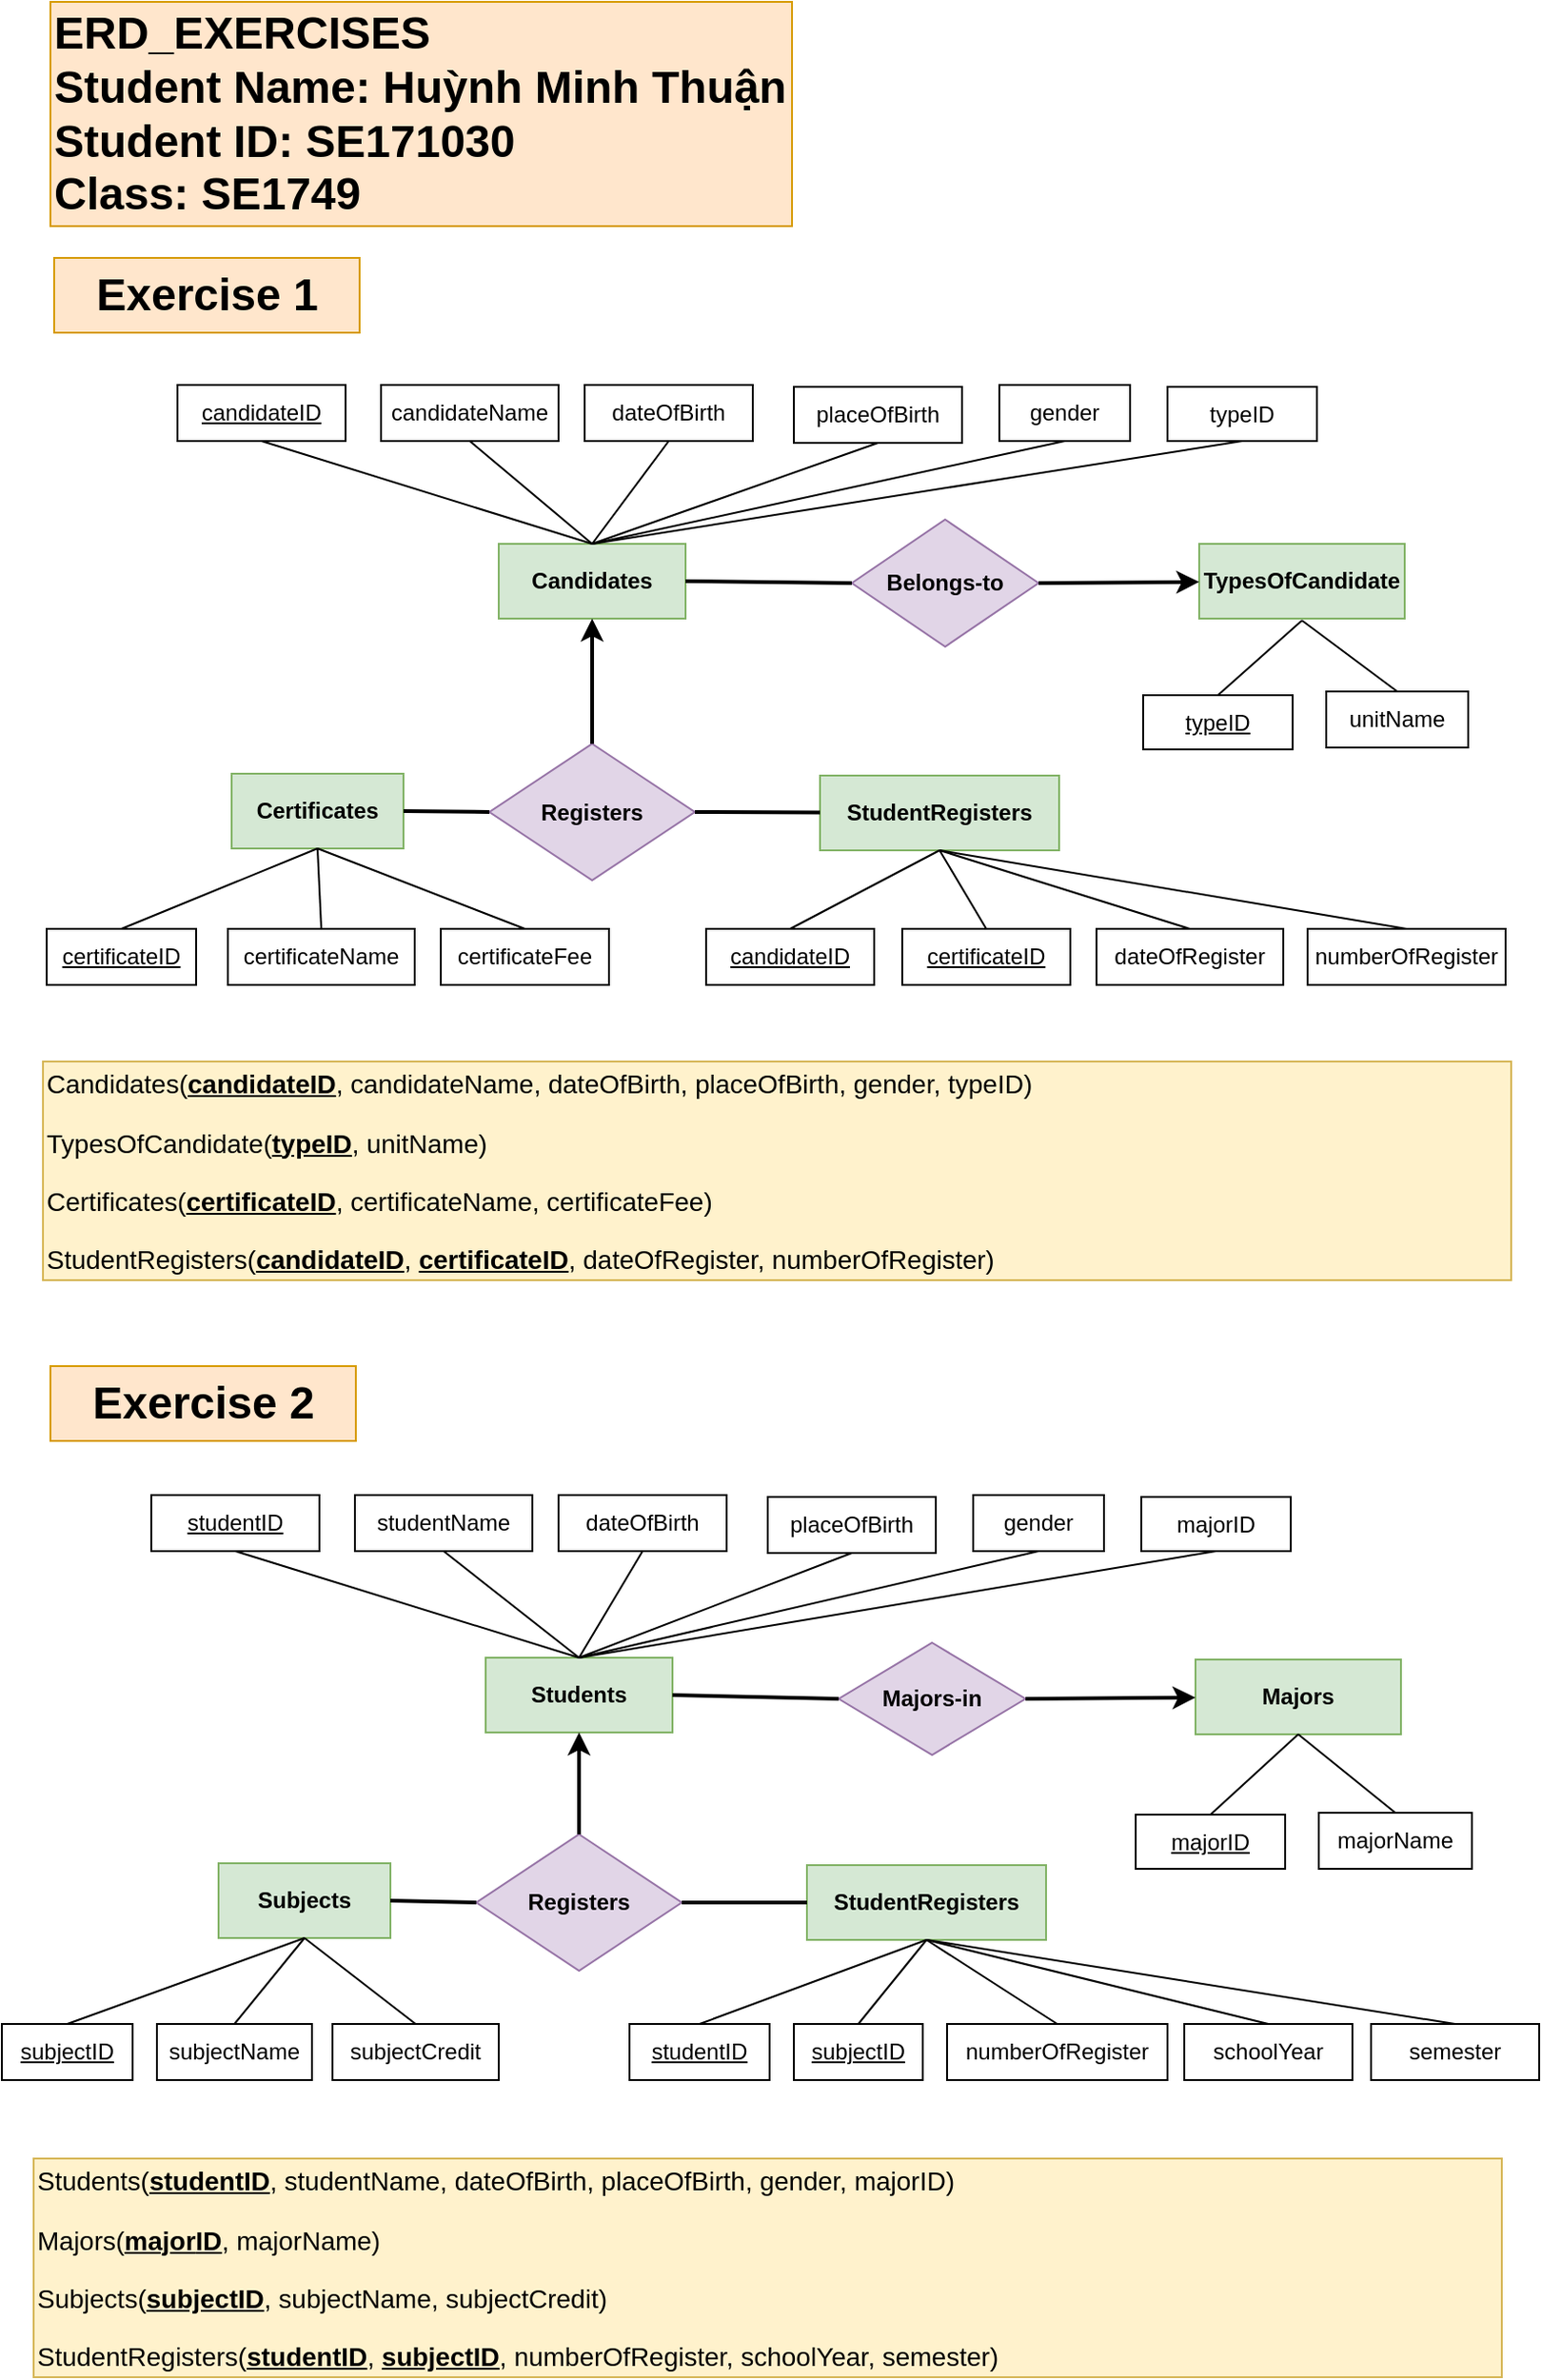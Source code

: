 <mxfile version="20.2.3" type="device"><diagram id="R2lEEEUBdFMjLlhIrx00" name="Page-1"><mxGraphModel dx="1038" dy="1749" grid="1" gridSize="10" guides="1" tooltips="1" connect="1" arrows="1" fold="1" page="1" pageScale="1" pageWidth="850" pageHeight="1100" math="0" shadow="0" extFonts="Permanent Marker^https://fonts.googleapis.com/css?family=Permanent+Marker"><root><mxCell id="0"/><mxCell id="1" parent="0"/><mxCell id="wGPJYtgpIgMtktJMwynE-1" value="&lt;b&gt;Candidates&lt;/b&gt;" style="rounded=0;whiteSpace=wrap;html=1;fillColor=#d5e8d4;strokeColor=#82b366;" parent="1" vertex="1"><mxGeometry x="281" y="-799" width="100" height="40" as="geometry"/></mxCell><mxCell id="wGPJYtgpIgMtktJMwynE-2" value="&lt;u&gt;candidateID&lt;/u&gt;" style="rounded=0;whiteSpace=wrap;html=1;" parent="1" vertex="1"><mxGeometry x="109" y="-884" width="90" height="30" as="geometry"/></mxCell><mxCell id="wGPJYtgpIgMtktJMwynE-3" value="candidateName" style="rounded=0;whiteSpace=wrap;html=1;" parent="1" vertex="1"><mxGeometry x="218" y="-884" width="95" height="30" as="geometry"/></mxCell><mxCell id="wGPJYtgpIgMtktJMwynE-4" value="dateOfBirth" style="rounded=0;whiteSpace=wrap;html=1;" parent="1" vertex="1"><mxGeometry x="327" y="-884" width="90" height="30" as="geometry"/></mxCell><mxCell id="wGPJYtgpIgMtktJMwynE-5" value="placeOfBirth" style="rounded=0;whiteSpace=wrap;html=1;" parent="1" vertex="1"><mxGeometry x="439" y="-883" width="90" height="30" as="geometry"/></mxCell><mxCell id="wGPJYtgpIgMtktJMwynE-6" value="gender" style="rounded=0;whiteSpace=wrap;html=1;" parent="1" vertex="1"><mxGeometry x="549" y="-884" width="70" height="30" as="geometry"/></mxCell><mxCell id="wGPJYtgpIgMtktJMwynE-7" value="typeID" style="rounded=0;whiteSpace=wrap;html=1;" parent="1" vertex="1"><mxGeometry x="639" y="-883" width="80" height="29" as="geometry"/></mxCell><mxCell id="wGPJYtgpIgMtktJMwynE-8" value="&lt;b&gt;TypesOfCandidate&lt;/b&gt;" style="rounded=0;whiteSpace=wrap;html=1;fillColor=#d5e8d4;strokeColor=#82b366;" parent="1" vertex="1"><mxGeometry x="656" y="-799" width="110" height="40" as="geometry"/></mxCell><mxCell id="wGPJYtgpIgMtktJMwynE-10" value="unitName" style="rounded=0;whiteSpace=wrap;html=1;" parent="1" vertex="1"><mxGeometry x="724" y="-720" width="76" height="30" as="geometry"/></mxCell><mxCell id="wGPJYtgpIgMtktJMwynE-11" value="&lt;b&gt;Certificates&lt;/b&gt;" style="rounded=0;whiteSpace=wrap;html=1;fillColor=#d5e8d4;strokeColor=#82b366;" parent="1" vertex="1"><mxGeometry x="138" y="-676" width="92" height="40" as="geometry"/></mxCell><mxCell id="wGPJYtgpIgMtktJMwynE-12" value="&lt;u&gt;certificateID&lt;/u&gt;" style="rounded=0;whiteSpace=wrap;html=1;" parent="1" vertex="1"><mxGeometry x="39" y="-593" width="80" height="30" as="geometry"/></mxCell><mxCell id="wGPJYtgpIgMtktJMwynE-13" value="certificateName" style="rounded=0;whiteSpace=wrap;html=1;" parent="1" vertex="1"><mxGeometry x="136" y="-593" width="100" height="30" as="geometry"/></mxCell><mxCell id="wGPJYtgpIgMtktJMwynE-14" value="certificateFee" style="rounded=0;whiteSpace=wrap;html=1;" parent="1" vertex="1"><mxGeometry x="250" y="-593" width="90" height="30" as="geometry"/></mxCell><mxCell id="wGPJYtgpIgMtktJMwynE-15" value="&lt;b&gt;StudentRegisters&lt;/b&gt;" style="rounded=0;whiteSpace=wrap;html=1;fillColor=#d5e8d4;strokeColor=#82b366;" parent="1" vertex="1"><mxGeometry x="453" y="-675" width="128" height="40" as="geometry"/></mxCell><mxCell id="wGPJYtgpIgMtktJMwynE-16" value="&lt;u&gt;candidateID&lt;/u&gt;" style="rounded=0;whiteSpace=wrap;html=1;" parent="1" vertex="1"><mxGeometry x="392" y="-593" width="90" height="30" as="geometry"/></mxCell><mxCell id="wGPJYtgpIgMtktJMwynE-17" value="&lt;u&gt;certificateID&lt;/u&gt;" style="rounded=0;whiteSpace=wrap;html=1;" parent="1" vertex="1"><mxGeometry x="497" y="-593" width="90" height="30" as="geometry"/></mxCell><mxCell id="wGPJYtgpIgMtktJMwynE-18" value="dateOfRegister" style="rounded=0;whiteSpace=wrap;html=1;" parent="1" vertex="1"><mxGeometry x="601" y="-593" width="100" height="30" as="geometry"/></mxCell><mxCell id="wGPJYtgpIgMtktJMwynE-19" value="numberOfRegister" style="rounded=0;whiteSpace=wrap;html=1;" parent="1" vertex="1"><mxGeometry x="714" y="-593" width="106" height="30" as="geometry"/></mxCell><mxCell id="wGPJYtgpIgMtktJMwynE-20" value="&lt;b&gt;Registers&lt;/b&gt;" style="rhombus;whiteSpace=wrap;html=1;fillColor=#e1d5e7;strokeColor=#9673a6;" parent="1" vertex="1"><mxGeometry x="276" y="-692" width="110" height="73" as="geometry"/></mxCell><mxCell id="wGPJYtgpIgMtktJMwynE-21" value="&lt;b&gt;Belongs-to&lt;/b&gt;" style="rhombus;whiteSpace=wrap;html=1;fillColor=#e1d5e7;strokeColor=#9673a6;" parent="1" vertex="1"><mxGeometry x="470" y="-812" width="100" height="68" as="geometry"/></mxCell><mxCell id="wGPJYtgpIgMtktJMwynE-22" value="" style="endArrow=classic;html=1;rounded=0;exitX=0.5;exitY=0;exitDx=0;exitDy=0;entryX=0.5;entryY=1;entryDx=0;entryDy=0;strokeWidth=2;" parent="1" source="wGPJYtgpIgMtktJMwynE-20" target="wGPJYtgpIgMtktJMwynE-1" edge="1"><mxGeometry width="50" height="50" relative="1" as="geometry"><mxPoint x="451" y="-539" as="sourcePoint"/><mxPoint x="501" y="-589" as="targetPoint"/></mxGeometry></mxCell><mxCell id="wGPJYtgpIgMtktJMwynE-23" value="" style="endArrow=none;html=1;rounded=0;exitX=0;exitY=0.5;exitDx=0;exitDy=0;entryX=1;entryY=0.5;entryDx=0;entryDy=0;strokeWidth=2;" parent="1" source="wGPJYtgpIgMtktJMwynE-20" target="wGPJYtgpIgMtktJMwynE-11" edge="1"><mxGeometry width="50" height="50" relative="1" as="geometry"><mxPoint x="276" y="-656.5" as="sourcePoint"/><mxPoint x="496" y="-602" as="targetPoint"/></mxGeometry></mxCell><mxCell id="wGPJYtgpIgMtktJMwynE-24" value="" style="endArrow=none;html=1;rounded=0;exitX=1;exitY=0.5;exitDx=0;exitDy=0;strokeWidth=2;" parent="1" source="wGPJYtgpIgMtktJMwynE-20" target="wGPJYtgpIgMtktJMwynE-15" edge="1"><mxGeometry width="50" height="50" relative="1" as="geometry"><mxPoint x="386" y="-656.5" as="sourcePoint"/><mxPoint x="161" y="-592" as="targetPoint"/></mxGeometry></mxCell><mxCell id="wGPJYtgpIgMtktJMwynE-25" value="" style="endArrow=classic;html=1;rounded=0;exitX=1;exitY=0.5;exitDx=0;exitDy=0;strokeWidth=2;" parent="1" source="wGPJYtgpIgMtktJMwynE-21" target="wGPJYtgpIgMtktJMwynE-8" edge="1"><mxGeometry width="50" height="50" relative="1" as="geometry"><mxPoint x="601" y="-769" as="sourcePoint"/><mxPoint x="501" y="-589" as="targetPoint"/></mxGeometry></mxCell><mxCell id="wGPJYtgpIgMtktJMwynE-26" value="" style="endArrow=none;html=1;rounded=0;exitX=1;exitY=0.5;exitDx=0;exitDy=0;entryX=0;entryY=0.5;entryDx=0;entryDy=0;strokeWidth=2;" parent="1" source="wGPJYtgpIgMtktJMwynE-1" target="wGPJYtgpIgMtktJMwynE-21" edge="1"><mxGeometry width="50" height="50" relative="1" as="geometry"><mxPoint x="451" y="-539" as="sourcePoint"/><mxPoint x="501" y="-589" as="targetPoint"/></mxGeometry></mxCell><mxCell id="wGPJYtgpIgMtktJMwynE-27" value="" style="endArrow=none;html=1;rounded=0;entryX=0.5;entryY=1;entryDx=0;entryDy=0;exitX=0.5;exitY=0;exitDx=0;exitDy=0;" parent="1" source="wGPJYtgpIgMtktJMwynE-1" target="wGPJYtgpIgMtktJMwynE-2" edge="1"><mxGeometry width="50" height="50" relative="1" as="geometry"><mxPoint x="451" y="-589" as="sourcePoint"/><mxPoint x="501" y="-639" as="targetPoint"/></mxGeometry></mxCell><mxCell id="wGPJYtgpIgMtktJMwynE-28" value="" style="endArrow=none;html=1;rounded=0;entryX=0.5;entryY=1;entryDx=0;entryDy=0;exitX=0.5;exitY=0;exitDx=0;exitDy=0;" parent="1" source="wGPJYtgpIgMtktJMwynE-1" target="wGPJYtgpIgMtktJMwynE-3" edge="1"><mxGeometry width="50" height="50" relative="1" as="geometry"><mxPoint x="451" y="-589" as="sourcePoint"/><mxPoint x="501" y="-639" as="targetPoint"/></mxGeometry></mxCell><mxCell id="wGPJYtgpIgMtktJMwynE-29" value="" style="endArrow=none;html=1;rounded=0;entryX=0.5;entryY=1;entryDx=0;entryDy=0;exitX=0.5;exitY=0;exitDx=0;exitDy=0;" parent="1" source="wGPJYtgpIgMtktJMwynE-1" target="wGPJYtgpIgMtktJMwynE-4" edge="1"><mxGeometry width="50" height="50" relative="1" as="geometry"><mxPoint x="451" y="-589" as="sourcePoint"/><mxPoint x="501" y="-639" as="targetPoint"/></mxGeometry></mxCell><mxCell id="wGPJYtgpIgMtktJMwynE-30" value="" style="endArrow=none;html=1;rounded=0;entryX=0.5;entryY=1;entryDx=0;entryDy=0;exitX=0.5;exitY=0;exitDx=0;exitDy=0;" parent="1" source="wGPJYtgpIgMtktJMwynE-1" target="wGPJYtgpIgMtktJMwynE-5" edge="1"><mxGeometry width="50" height="50" relative="1" as="geometry"><mxPoint x="451" y="-589" as="sourcePoint"/><mxPoint x="501" y="-639" as="targetPoint"/></mxGeometry></mxCell><mxCell id="wGPJYtgpIgMtktJMwynE-31" value="" style="endArrow=none;html=1;rounded=0;entryX=0.5;entryY=1;entryDx=0;entryDy=0;exitX=0.5;exitY=0;exitDx=0;exitDy=0;" parent="1" source="wGPJYtgpIgMtktJMwynE-1" target="wGPJYtgpIgMtktJMwynE-6" edge="1"><mxGeometry width="50" height="50" relative="1" as="geometry"><mxPoint x="451" y="-589" as="sourcePoint"/><mxPoint x="501" y="-639" as="targetPoint"/></mxGeometry></mxCell><mxCell id="wGPJYtgpIgMtktJMwynE-32" value="" style="endArrow=none;html=1;rounded=0;entryX=0.5;entryY=1;entryDx=0;entryDy=0;exitX=0.5;exitY=0;exitDx=0;exitDy=0;" parent="1" source="wGPJYtgpIgMtktJMwynE-1" target="wGPJYtgpIgMtktJMwynE-7" edge="1"><mxGeometry width="50" height="50" relative="1" as="geometry"><mxPoint x="451" y="-589" as="sourcePoint"/><mxPoint x="501" y="-639" as="targetPoint"/></mxGeometry></mxCell><mxCell id="wGPJYtgpIgMtktJMwynE-33" value="&lt;u&gt;typeID&lt;/u&gt;" style="rounded=0;whiteSpace=wrap;html=1;" parent="1" vertex="1"><mxGeometry x="626" y="-718" width="80" height="29" as="geometry"/></mxCell><mxCell id="wGPJYtgpIgMtktJMwynE-35" value="" style="endArrow=none;html=1;rounded=0;entryX=0.5;entryY=1;entryDx=0;entryDy=0;exitX=0.5;exitY=0;exitDx=0;exitDy=0;" parent="1" source="wGPJYtgpIgMtktJMwynE-33" edge="1"><mxGeometry width="50" height="50" relative="1" as="geometry"><mxPoint x="386" y="-638" as="sourcePoint"/><mxPoint x="711" y="-758" as="targetPoint"/></mxGeometry></mxCell><mxCell id="wGPJYtgpIgMtktJMwynE-36" value="" style="endArrow=none;html=1;rounded=0;exitX=0.5;exitY=0;exitDx=0;exitDy=0;entryX=0.5;entryY=1;entryDx=0;entryDy=0;" parent="1" source="wGPJYtgpIgMtktJMwynE-10" edge="1"><mxGeometry width="50" height="50" relative="1" as="geometry"><mxPoint x="386" y="-638" as="sourcePoint"/><mxPoint x="711" y="-758" as="targetPoint"/></mxGeometry></mxCell><mxCell id="wGPJYtgpIgMtktJMwynE-37" value="" style="endArrow=none;html=1;rounded=0;exitX=0.5;exitY=1;exitDx=0;exitDy=0;entryX=0.5;entryY=0;entryDx=0;entryDy=0;" parent="1" source="wGPJYtgpIgMtktJMwynE-11" target="wGPJYtgpIgMtktJMwynE-12" edge="1"><mxGeometry width="50" height="50" relative="1" as="geometry"><mxPoint x="331" y="-546" as="sourcePoint"/><mxPoint x="381" y="-596" as="targetPoint"/></mxGeometry></mxCell><mxCell id="wGPJYtgpIgMtktJMwynE-38" value="" style="endArrow=none;html=1;rounded=0;exitX=0.5;exitY=0;exitDx=0;exitDy=0;entryX=0.5;entryY=1;entryDx=0;entryDy=0;" parent="1" source="wGPJYtgpIgMtktJMwynE-13" target="wGPJYtgpIgMtktJMwynE-11" edge="1"><mxGeometry width="50" height="50" relative="1" as="geometry"><mxPoint x="331" y="-546" as="sourcePoint"/><mxPoint x="381" y="-596" as="targetPoint"/></mxGeometry></mxCell><mxCell id="wGPJYtgpIgMtktJMwynE-39" value="" style="endArrow=none;html=1;rounded=0;exitX=0.5;exitY=1;exitDx=0;exitDy=0;entryX=0.5;entryY=0;entryDx=0;entryDy=0;" parent="1" source="wGPJYtgpIgMtktJMwynE-11" target="wGPJYtgpIgMtktJMwynE-14" edge="1"><mxGeometry width="50" height="50" relative="1" as="geometry"><mxPoint x="331" y="-546" as="sourcePoint"/><mxPoint x="381" y="-596" as="targetPoint"/></mxGeometry></mxCell><mxCell id="wGPJYtgpIgMtktJMwynE-44" value="" style="endArrow=none;html=1;rounded=0;entryX=0.5;entryY=1;entryDx=0;entryDy=0;exitX=0.5;exitY=0;exitDx=0;exitDy=0;" parent="1" source="wGPJYtgpIgMtktJMwynE-16" target="wGPJYtgpIgMtktJMwynE-15" edge="1"><mxGeometry width="50" height="50" relative="1" as="geometry"><mxPoint x="421" y="-450" as="sourcePoint"/><mxPoint x="471" y="-500" as="targetPoint"/></mxGeometry></mxCell><mxCell id="wGPJYtgpIgMtktJMwynE-45" value="" style="endArrow=none;html=1;rounded=0;entryX=0.5;entryY=1;entryDx=0;entryDy=0;exitX=0.5;exitY=0;exitDx=0;exitDy=0;" parent="1" source="wGPJYtgpIgMtktJMwynE-17" target="wGPJYtgpIgMtktJMwynE-15" edge="1"><mxGeometry width="50" height="50" relative="1" as="geometry"><mxPoint x="421" y="-450" as="sourcePoint"/><mxPoint x="521" y="-630" as="targetPoint"/></mxGeometry></mxCell><mxCell id="wGPJYtgpIgMtktJMwynE-46" value="" style="endArrow=none;html=1;rounded=0;entryX=0.5;entryY=1;entryDx=0;entryDy=0;exitX=0.5;exitY=0;exitDx=0;exitDy=0;" parent="1" source="wGPJYtgpIgMtktJMwynE-18" target="wGPJYtgpIgMtktJMwynE-15" edge="1"><mxGeometry width="50" height="50" relative="1" as="geometry"><mxPoint x="421" y="-450" as="sourcePoint"/><mxPoint x="471" y="-500" as="targetPoint"/></mxGeometry></mxCell><mxCell id="wGPJYtgpIgMtktJMwynE-47" value="" style="endArrow=none;html=1;rounded=0;entryX=0.5;entryY=1;entryDx=0;entryDy=0;exitX=0.5;exitY=0;exitDx=0;exitDy=0;" parent="1" source="wGPJYtgpIgMtktJMwynE-19" target="wGPJYtgpIgMtktJMwynE-15" edge="1"><mxGeometry width="50" height="50" relative="1" as="geometry"><mxPoint x="421" y="-450" as="sourcePoint"/><mxPoint x="471" y="-500" as="targetPoint"/></mxGeometry></mxCell><mxCell id="5xaab_nrUX5Ay0XlnVeD-1" value="&lt;b&gt;&lt;font style=&quot;font-size: 24px;&quot;&gt;Exercise 1&lt;/font&gt;&lt;/b&gt;" style="rounded=0;whiteSpace=wrap;html=1;fillColor=#ffe6cc;strokeColor=#d79b00;" parent="1" vertex="1"><mxGeometry x="43" y="-952" width="163.5" height="40" as="geometry"/></mxCell><mxCell id="5xaab_nrUX5Ay0XlnVeD-2" value="&lt;font style=&quot;&quot;&gt;&lt;span style=&quot;font-size: 14px;&quot;&gt;Candidates(&lt;/span&gt;&lt;u style=&quot;font-size: 14px;&quot;&gt;&lt;b&gt;candidateID&lt;/b&gt;&lt;/u&gt;&lt;span style=&quot;font-size: 14px;&quot;&gt;, candidateName, dateOfBirth, placeOfBirth, gender, typeID)&lt;/span&gt;&lt;br&gt;&lt;font style=&quot;font-size: 6px;&quot;&gt;&amp;nbsp;&lt;/font&gt;&lt;br&gt;&lt;span style=&quot;font-size: 14px;&quot;&gt;TypesOfCandidate(&lt;/span&gt;&lt;u style=&quot;font-size: 14px;&quot;&gt;&lt;b&gt;typeID&lt;/b&gt;&lt;/u&gt;&lt;span style=&quot;font-size: 14px;&quot;&gt;, unitName)&lt;/span&gt;&lt;br&gt;&amp;nbsp;&lt;br&gt;&lt;span style=&quot;font-size: 14px;&quot;&gt;Certificates(&lt;/span&gt;&lt;u style=&quot;font-size: 14px;&quot;&gt;&lt;b&gt;certificateID&lt;/b&gt;&lt;/u&gt;&lt;span style=&quot;font-size: 14px;&quot;&gt;, certificateName, certificateFee)&lt;/span&gt;&lt;br&gt;&lt;br&gt;&lt;span style=&quot;font-size: 14px;&quot;&gt;StudentRegisters(&lt;/span&gt;&lt;u style=&quot;font-size: 14px;&quot;&gt;&lt;b&gt;candidateID&lt;/b&gt;&lt;/u&gt;&lt;span style=&quot;font-size: 14px;&quot;&gt;, &lt;/span&gt;&lt;u style=&quot;font-size: 14px;&quot;&gt;&lt;b&gt;certificateID&lt;/b&gt;&lt;/u&gt;&lt;span style=&quot;font-size: 14px;&quot;&gt;, dateOfRegister, numberOfRegister)&lt;/span&gt;&lt;/font&gt;" style="rounded=0;whiteSpace=wrap;html=1;fillColor=#fff2cc;strokeColor=#d6b656;align=left;" parent="1" vertex="1"><mxGeometry x="37" y="-522" width="786" height="117" as="geometry"/></mxCell><mxCell id="o2WdsAIkAgIB8aOkos-M-2" value="&lt;b&gt;&lt;font style=&quot;font-size: 24px;&quot;&gt;Exercise 2&lt;/font&gt;&lt;/b&gt;" style="rounded=0;whiteSpace=wrap;html=1;fillColor=#ffe6cc;strokeColor=#d79b00;" parent="1" vertex="1"><mxGeometry x="41" y="-359" width="163.5" height="40" as="geometry"/></mxCell><mxCell id="o2WdsAIkAgIB8aOkos-M-3" value="&lt;div style=&quot;&quot;&gt;&lt;b style=&quot;background-color: initial;&quot;&gt;&lt;font style=&quot;font-size: 24px;&quot;&gt;ERD_EXERCISES&lt;/font&gt;&lt;/b&gt;&lt;/div&gt;&lt;b&gt;&lt;div style=&quot;&quot;&gt;&lt;b style=&quot;background-color: initial;&quot;&gt;&lt;font style=&quot;font-size: 24px;&quot;&gt;Student Name: Huỳnh Minh Thuận&lt;/font&gt;&lt;/b&gt;&lt;/div&gt;&lt;div style=&quot;&quot;&gt;&lt;b style=&quot;background-color: initial;&quot;&gt;&lt;font style=&quot;font-size: 24px;&quot;&gt;Student ID: SE171030&lt;/font&gt;&lt;/b&gt;&lt;/div&gt;&lt;font style=&quot;font-size: 24px;&quot;&gt;&lt;div style=&quot;&quot;&gt;&lt;b style=&quot;background-color: initial; font-size: 12px;&quot;&gt;&lt;font style=&quot;font-size: 24px;&quot;&gt;Class: SE1749&lt;/font&gt;&lt;/b&gt;&lt;/div&gt;&lt;/font&gt;&lt;/b&gt;" style="rounded=0;whiteSpace=wrap;html=1;fillColor=#ffe6cc;strokeColor=#d79b00;align=left;" parent="1" vertex="1"><mxGeometry x="41" y="-1089" width="397" height="120" as="geometry"/></mxCell><mxCell id="0zHHZuAEAUU7Ih7Y8Z1s-1" value="&lt;b&gt;Students&lt;/b&gt;" style="rounded=0;whiteSpace=wrap;html=1;fillColor=#d5e8d4;strokeColor=#82b366;" parent="1" vertex="1"><mxGeometry x="274" y="-203" width="100" height="40" as="geometry"/></mxCell><mxCell id="0zHHZuAEAUU7Ih7Y8Z1s-2" value="&lt;u&gt;studentID&lt;/u&gt;" style="rounded=0;whiteSpace=wrap;html=1;" parent="1" vertex="1"><mxGeometry x="95" y="-290" width="90" height="30" as="geometry"/></mxCell><mxCell id="0zHHZuAEAUU7Ih7Y8Z1s-3" value="studentName" style="rounded=0;whiteSpace=wrap;html=1;" parent="1" vertex="1"><mxGeometry x="204" y="-290" width="95" height="30" as="geometry"/></mxCell><mxCell id="0zHHZuAEAUU7Ih7Y8Z1s-4" value="dateOfBirth" style="rounded=0;whiteSpace=wrap;html=1;" parent="1" vertex="1"><mxGeometry x="313" y="-290" width="90" height="30" as="geometry"/></mxCell><mxCell id="0zHHZuAEAUU7Ih7Y8Z1s-5" value="placeOfBirth" style="rounded=0;whiteSpace=wrap;html=1;" parent="1" vertex="1"><mxGeometry x="425" y="-289" width="90" height="30" as="geometry"/></mxCell><mxCell id="0zHHZuAEAUU7Ih7Y8Z1s-6" value="gender" style="rounded=0;whiteSpace=wrap;html=1;" parent="1" vertex="1"><mxGeometry x="535" y="-290" width="70" height="30" as="geometry"/></mxCell><mxCell id="0zHHZuAEAUU7Ih7Y8Z1s-7" value="majorID" style="rounded=0;whiteSpace=wrap;html=1;" parent="1" vertex="1"><mxGeometry x="625" y="-289" width="80" height="29" as="geometry"/></mxCell><mxCell id="0zHHZuAEAUU7Ih7Y8Z1s-8" value="&lt;b&gt;Majors&lt;/b&gt;" style="rounded=0;whiteSpace=wrap;html=1;fillColor=#d5e8d4;strokeColor=#82b366;" parent="1" vertex="1"><mxGeometry x="654" y="-202" width="110" height="40" as="geometry"/></mxCell><mxCell id="0zHHZuAEAUU7Ih7Y8Z1s-9" value="majorName" style="rounded=0;whiteSpace=wrap;html=1;" parent="1" vertex="1"><mxGeometry x="720" y="-120" width="82" height="30" as="geometry"/></mxCell><mxCell id="0zHHZuAEAUU7Ih7Y8Z1s-10" value="&lt;b&gt;Subjects&lt;/b&gt;" style="rounded=0;whiteSpace=wrap;html=1;fillColor=#d5e8d4;strokeColor=#82b366;" parent="1" vertex="1"><mxGeometry x="131" y="-93" width="92" height="40" as="geometry"/></mxCell><mxCell id="0zHHZuAEAUU7Ih7Y8Z1s-11" value="&lt;u&gt;subjectID&lt;/u&gt;" style="rounded=0;whiteSpace=wrap;html=1;" parent="1" vertex="1"><mxGeometry x="15" y="-7" width="70" height="30" as="geometry"/></mxCell><mxCell id="0zHHZuAEAUU7Ih7Y8Z1s-12" value="subjectName" style="rounded=0;whiteSpace=wrap;html=1;" parent="1" vertex="1"><mxGeometry x="98" y="-7" width="83" height="30" as="geometry"/></mxCell><mxCell id="0zHHZuAEAUU7Ih7Y8Z1s-13" value="subjectCredit" style="rounded=0;whiteSpace=wrap;html=1;" parent="1" vertex="1"><mxGeometry x="192" y="-7" width="89" height="30" as="geometry"/></mxCell><mxCell id="0zHHZuAEAUU7Ih7Y8Z1s-14" value="&lt;b&gt;StudentRegisters&lt;/b&gt;" style="rounded=0;whiteSpace=wrap;html=1;fillColor=#d5e8d4;strokeColor=#82b366;" parent="1" vertex="1"><mxGeometry x="446" y="-92" width="128" height="40" as="geometry"/></mxCell><mxCell id="0zHHZuAEAUU7Ih7Y8Z1s-15" value="&lt;u&gt;studentID&lt;/u&gt;" style="rounded=0;whiteSpace=wrap;html=1;" parent="1" vertex="1"><mxGeometry x="351" y="-7" width="75" height="30" as="geometry"/></mxCell><mxCell id="0zHHZuAEAUU7Ih7Y8Z1s-16" value="&lt;u&gt;subjectID&lt;/u&gt;" style="rounded=0;whiteSpace=wrap;html=1;" parent="1" vertex="1"><mxGeometry x="439" y="-7" width="69" height="30" as="geometry"/></mxCell><mxCell id="0zHHZuAEAUU7Ih7Y8Z1s-17" value="numberOfRegister" style="rounded=0;whiteSpace=wrap;html=1;" parent="1" vertex="1"><mxGeometry x="521" y="-7" width="118" height="30" as="geometry"/></mxCell><mxCell id="0zHHZuAEAUU7Ih7Y8Z1s-18" value="schoolYear" style="rounded=0;whiteSpace=wrap;html=1;" parent="1" vertex="1"><mxGeometry x="648" y="-7" width="90" height="30" as="geometry"/></mxCell><mxCell id="0zHHZuAEAUU7Ih7Y8Z1s-19" value="&lt;b&gt;Registers&lt;/b&gt;" style="rhombus;whiteSpace=wrap;html=1;fillColor=#e1d5e7;strokeColor=#9673a6;" parent="1" vertex="1"><mxGeometry x="269" y="-108.5" width="110" height="73" as="geometry"/></mxCell><mxCell id="0zHHZuAEAUU7Ih7Y8Z1s-20" value="&lt;b&gt;Majors-in&lt;/b&gt;" style="rhombus;whiteSpace=wrap;html=1;fillColor=#e1d5e7;strokeColor=#9673a6;" parent="1" vertex="1"><mxGeometry x="463" y="-211" width="100" height="60" as="geometry"/></mxCell><mxCell id="0zHHZuAEAUU7Ih7Y8Z1s-21" value="" style="endArrow=classic;html=1;rounded=0;exitX=0.5;exitY=0;exitDx=0;exitDy=0;entryX=0.5;entryY=1;entryDx=0;entryDy=0;strokeWidth=2;" parent="1" source="0zHHZuAEAUU7Ih7Y8Z1s-19" target="0zHHZuAEAUU7Ih7Y8Z1s-1" edge="1"><mxGeometry width="50" height="50" relative="1" as="geometry"><mxPoint x="444" y="57" as="sourcePoint"/><mxPoint x="494" y="7" as="targetPoint"/><Array as="points"/></mxGeometry></mxCell><mxCell id="0zHHZuAEAUU7Ih7Y8Z1s-22" value="" style="endArrow=none;html=1;rounded=0;exitX=0;exitY=0.5;exitDx=0;exitDy=0;entryX=1;entryY=0.5;entryDx=0;entryDy=0;strokeWidth=2;" parent="1" source="0zHHZuAEAUU7Ih7Y8Z1s-19" target="0zHHZuAEAUU7Ih7Y8Z1s-10" edge="1"><mxGeometry width="50" height="50" relative="1" as="geometry"><mxPoint x="269" y="-73.5" as="sourcePoint"/><mxPoint x="489" y="-19" as="targetPoint"/></mxGeometry></mxCell><mxCell id="0zHHZuAEAUU7Ih7Y8Z1s-23" value="" style="endArrow=none;html=1;rounded=0;exitX=1;exitY=0.5;exitDx=0;exitDy=0;strokeWidth=2;" parent="1" source="0zHHZuAEAUU7Ih7Y8Z1s-19" target="0zHHZuAEAUU7Ih7Y8Z1s-14" edge="1"><mxGeometry width="50" height="50" relative="1" as="geometry"><mxPoint x="379" y="-73.5" as="sourcePoint"/><mxPoint x="154" y="-9" as="targetPoint"/></mxGeometry></mxCell><mxCell id="0zHHZuAEAUU7Ih7Y8Z1s-24" value="" style="endArrow=classic;html=1;rounded=0;exitX=1;exitY=0.5;exitDx=0;exitDy=0;strokeWidth=2;" parent="1" source="0zHHZuAEAUU7Ih7Y8Z1s-20" target="0zHHZuAEAUU7Ih7Y8Z1s-8" edge="1"><mxGeometry width="50" height="50" relative="1" as="geometry"><mxPoint x="594" y="-173" as="sourcePoint"/><mxPoint x="494" y="7" as="targetPoint"/></mxGeometry></mxCell><mxCell id="0zHHZuAEAUU7Ih7Y8Z1s-25" value="" style="endArrow=none;html=1;rounded=0;exitX=1;exitY=0.5;exitDx=0;exitDy=0;entryX=0;entryY=0.5;entryDx=0;entryDy=0;strokeWidth=2;" parent="1" source="0zHHZuAEAUU7Ih7Y8Z1s-1" target="0zHHZuAEAUU7Ih7Y8Z1s-20" edge="1"><mxGeometry width="50" height="50" relative="1" as="geometry"><mxPoint x="444" y="57" as="sourcePoint"/><mxPoint x="494" y="7" as="targetPoint"/></mxGeometry></mxCell><mxCell id="0zHHZuAEAUU7Ih7Y8Z1s-26" value="" style="endArrow=none;html=1;rounded=0;entryX=0.5;entryY=1;entryDx=0;entryDy=0;exitX=0.5;exitY=0;exitDx=0;exitDy=0;" parent="1" source="0zHHZuAEAUU7Ih7Y8Z1s-1" target="0zHHZuAEAUU7Ih7Y8Z1s-2" edge="1"><mxGeometry width="50" height="50" relative="1" as="geometry"><mxPoint x="444" y="7" as="sourcePoint"/><mxPoint x="494" y="-43" as="targetPoint"/></mxGeometry></mxCell><mxCell id="0zHHZuAEAUU7Ih7Y8Z1s-27" value="" style="endArrow=none;html=1;rounded=0;entryX=0.5;entryY=1;entryDx=0;entryDy=0;exitX=0.5;exitY=0;exitDx=0;exitDy=0;" parent="1" source="0zHHZuAEAUU7Ih7Y8Z1s-1" target="0zHHZuAEAUU7Ih7Y8Z1s-3" edge="1"><mxGeometry width="50" height="50" relative="1" as="geometry"><mxPoint x="444" y="7" as="sourcePoint"/><mxPoint x="494" y="-43" as="targetPoint"/></mxGeometry></mxCell><mxCell id="0zHHZuAEAUU7Ih7Y8Z1s-28" value="" style="endArrow=none;html=1;rounded=0;entryX=0.5;entryY=1;entryDx=0;entryDy=0;exitX=0.5;exitY=0;exitDx=0;exitDy=0;" parent="1" source="0zHHZuAEAUU7Ih7Y8Z1s-1" target="0zHHZuAEAUU7Ih7Y8Z1s-4" edge="1"><mxGeometry width="50" height="50" relative="1" as="geometry"><mxPoint x="444" y="7" as="sourcePoint"/><mxPoint x="494" y="-43" as="targetPoint"/></mxGeometry></mxCell><mxCell id="0zHHZuAEAUU7Ih7Y8Z1s-29" value="" style="endArrow=none;html=1;rounded=0;entryX=0.5;entryY=1;entryDx=0;entryDy=0;exitX=0.5;exitY=0;exitDx=0;exitDy=0;" parent="1" source="0zHHZuAEAUU7Ih7Y8Z1s-1" target="0zHHZuAEAUU7Ih7Y8Z1s-5" edge="1"><mxGeometry width="50" height="50" relative="1" as="geometry"><mxPoint x="444" y="7" as="sourcePoint"/><mxPoint x="494" y="-43" as="targetPoint"/></mxGeometry></mxCell><mxCell id="0zHHZuAEAUU7Ih7Y8Z1s-30" value="" style="endArrow=none;html=1;rounded=0;entryX=0.5;entryY=1;entryDx=0;entryDy=0;exitX=0.5;exitY=0;exitDx=0;exitDy=0;" parent="1" source="0zHHZuAEAUU7Ih7Y8Z1s-1" target="0zHHZuAEAUU7Ih7Y8Z1s-6" edge="1"><mxGeometry width="50" height="50" relative="1" as="geometry"><mxPoint x="444" y="7" as="sourcePoint"/><mxPoint x="494" y="-43" as="targetPoint"/></mxGeometry></mxCell><mxCell id="0zHHZuAEAUU7Ih7Y8Z1s-31" value="" style="endArrow=none;html=1;rounded=0;entryX=0.5;entryY=1;entryDx=0;entryDy=0;exitX=0.5;exitY=0;exitDx=0;exitDy=0;" parent="1" source="0zHHZuAEAUU7Ih7Y8Z1s-1" target="0zHHZuAEAUU7Ih7Y8Z1s-7" edge="1"><mxGeometry width="50" height="50" relative="1" as="geometry"><mxPoint x="444" y="7" as="sourcePoint"/><mxPoint x="494" y="-43" as="targetPoint"/></mxGeometry></mxCell><mxCell id="0zHHZuAEAUU7Ih7Y8Z1s-32" value="&lt;u&gt;majorID&lt;/u&gt;" style="rounded=0;whiteSpace=wrap;html=1;" parent="1" vertex="1"><mxGeometry x="622" y="-119" width="80" height="29" as="geometry"/></mxCell><mxCell id="0zHHZuAEAUU7Ih7Y8Z1s-33" value="" style="endArrow=none;html=1;rounded=0;entryX=0.5;entryY=1;entryDx=0;entryDy=0;exitX=0.5;exitY=0;exitDx=0;exitDy=0;" parent="1" source="0zHHZuAEAUU7Ih7Y8Z1s-32" target="0zHHZuAEAUU7Ih7Y8Z1s-8" edge="1"><mxGeometry width="50" height="50" relative="1" as="geometry"><mxPoint x="379" y="-43" as="sourcePoint"/><mxPoint x="429" y="-93" as="targetPoint"/></mxGeometry></mxCell><mxCell id="0zHHZuAEAUU7Ih7Y8Z1s-34" value="" style="endArrow=none;html=1;rounded=0;exitX=0.5;exitY=0;exitDx=0;exitDy=0;entryX=0.5;entryY=1;entryDx=0;entryDy=0;" parent="1" source="0zHHZuAEAUU7Ih7Y8Z1s-9" target="0zHHZuAEAUU7Ih7Y8Z1s-8" edge="1"><mxGeometry width="50" height="50" relative="1" as="geometry"><mxPoint x="379" y="-43" as="sourcePoint"/><mxPoint x="778" y="-163" as="targetPoint"/></mxGeometry></mxCell><mxCell id="0zHHZuAEAUU7Ih7Y8Z1s-35" value="" style="endArrow=none;html=1;rounded=0;exitX=0.5;exitY=1;exitDx=0;exitDy=0;entryX=0.5;entryY=0;entryDx=0;entryDy=0;" parent="1" source="0zHHZuAEAUU7Ih7Y8Z1s-10" target="0zHHZuAEAUU7Ih7Y8Z1s-11" edge="1"><mxGeometry width="50" height="50" relative="1" as="geometry"><mxPoint x="324" y="37" as="sourcePoint"/><mxPoint x="374" y="-13" as="targetPoint"/></mxGeometry></mxCell><mxCell id="0zHHZuAEAUU7Ih7Y8Z1s-36" value="" style="endArrow=none;html=1;rounded=0;exitX=0.5;exitY=0;exitDx=0;exitDy=0;entryX=0.5;entryY=1;entryDx=0;entryDy=0;" parent="1" source="0zHHZuAEAUU7Ih7Y8Z1s-12" target="0zHHZuAEAUU7Ih7Y8Z1s-10" edge="1"><mxGeometry width="50" height="50" relative="1" as="geometry"><mxPoint x="324" y="37" as="sourcePoint"/><mxPoint x="374" y="-13" as="targetPoint"/></mxGeometry></mxCell><mxCell id="0zHHZuAEAUU7Ih7Y8Z1s-37" value="" style="endArrow=none;html=1;rounded=0;exitX=0.5;exitY=1;exitDx=0;exitDy=0;entryX=0.5;entryY=0;entryDx=0;entryDy=0;" parent="1" source="0zHHZuAEAUU7Ih7Y8Z1s-10" target="0zHHZuAEAUU7Ih7Y8Z1s-13" edge="1"><mxGeometry width="50" height="50" relative="1" as="geometry"><mxPoint x="324" y="37" as="sourcePoint"/><mxPoint x="374" y="-13" as="targetPoint"/></mxGeometry></mxCell><mxCell id="0zHHZuAEAUU7Ih7Y8Z1s-38" value="" style="endArrow=none;html=1;rounded=0;entryX=0.5;entryY=1;entryDx=0;entryDy=0;exitX=0.5;exitY=0;exitDx=0;exitDy=0;" parent="1" source="0zHHZuAEAUU7Ih7Y8Z1s-15" target="0zHHZuAEAUU7Ih7Y8Z1s-14" edge="1"><mxGeometry width="50" height="50" relative="1" as="geometry"><mxPoint x="414" y="133" as="sourcePoint"/><mxPoint x="464" y="83" as="targetPoint"/></mxGeometry></mxCell><mxCell id="0zHHZuAEAUU7Ih7Y8Z1s-39" value="" style="endArrow=none;html=1;rounded=0;entryX=0.5;entryY=1;entryDx=0;entryDy=0;exitX=0.5;exitY=0;exitDx=0;exitDy=0;" parent="1" source="0zHHZuAEAUU7Ih7Y8Z1s-16" target="0zHHZuAEAUU7Ih7Y8Z1s-14" edge="1"><mxGeometry width="50" height="50" relative="1" as="geometry"><mxPoint x="414" y="133" as="sourcePoint"/><mxPoint x="514" y="-47" as="targetPoint"/></mxGeometry></mxCell><mxCell id="0zHHZuAEAUU7Ih7Y8Z1s-40" value="" style="endArrow=none;html=1;rounded=0;entryX=0.5;entryY=1;entryDx=0;entryDy=0;exitX=0.5;exitY=0;exitDx=0;exitDy=0;" parent="1" source="0zHHZuAEAUU7Ih7Y8Z1s-17" target="0zHHZuAEAUU7Ih7Y8Z1s-14" edge="1"><mxGeometry width="50" height="50" relative="1" as="geometry"><mxPoint x="414" y="133" as="sourcePoint"/><mxPoint x="464" y="83" as="targetPoint"/></mxGeometry></mxCell><mxCell id="0zHHZuAEAUU7Ih7Y8Z1s-41" value="" style="endArrow=none;html=1;rounded=0;entryX=0.5;entryY=1;entryDx=0;entryDy=0;exitX=0.5;exitY=0;exitDx=0;exitDy=0;" parent="1" source="0zHHZuAEAUU7Ih7Y8Z1s-18" target="0zHHZuAEAUU7Ih7Y8Z1s-14" edge="1"><mxGeometry width="50" height="50" relative="1" as="geometry"><mxPoint x="414" y="133" as="sourcePoint"/><mxPoint x="464" y="83" as="targetPoint"/></mxGeometry></mxCell><mxCell id="0zHHZuAEAUU7Ih7Y8Z1s-42" value="&lt;font style=&quot;&quot;&gt;&lt;span style=&quot;font-size: 14px;&quot;&gt;Students(&lt;b&gt;&lt;u&gt;student&lt;/u&gt;&lt;/b&gt;&lt;/span&gt;&lt;u style=&quot;font-size: 14px;&quot;&gt;&lt;b&gt;ID&lt;/b&gt;&lt;/u&gt;&lt;span style=&quot;font-size: 14px;&quot;&gt;, studentName, dateOfBirth, placeOfBirth, gender, majorID)&lt;/span&gt;&lt;br&gt;&lt;font style=&quot;font-size: 6px;&quot;&gt;&amp;nbsp;&lt;/font&gt;&lt;br&gt;&lt;span style=&quot;font-size: 14px;&quot;&gt;Majors(&lt;b&gt;&lt;u&gt;major&lt;/u&gt;&lt;/b&gt;&lt;/span&gt;&lt;u style=&quot;font-size: 14px;&quot;&gt;&lt;b&gt;ID&lt;/b&gt;&lt;/u&gt;&lt;span style=&quot;font-size: 14px;&quot;&gt;, majorName)&lt;/span&gt;&lt;br&gt;&amp;nbsp;&lt;br&gt;&lt;span style=&quot;font-size: 14px;&quot;&gt;Subjects(&lt;/span&gt;&lt;u style=&quot;font-size: 14px;&quot;&gt;&lt;b&gt;subjectID&lt;/b&gt;&lt;/u&gt;&lt;span style=&quot;font-size: 14px;&quot;&gt;, subjectName, subjectCredit)&lt;/span&gt;&lt;br&gt;&lt;br&gt;&lt;span style=&quot;font-size: 14px;&quot;&gt;StudentRegisters(&lt;/span&gt;&lt;u style=&quot;font-size: 14px;&quot;&gt;&lt;b&gt;studentID&lt;/b&gt;&lt;/u&gt;&lt;span style=&quot;font-size: 14px;&quot;&gt;, &lt;/span&gt;&lt;u style=&quot;font-size: 14px;&quot;&gt;&lt;b&gt;subjectID&lt;/b&gt;&lt;/u&gt;&lt;span style=&quot;font-size: 14px;&quot;&gt;, numberOfRegister, schoolYear, semester)&lt;/span&gt;&lt;/font&gt;" style="rounded=0;whiteSpace=wrap;html=1;fillColor=#fff2cc;strokeColor=#d6b656;align=left;" parent="1" vertex="1"><mxGeometry x="32" y="65" width="786" height="117" as="geometry"/></mxCell><mxCell id="x0gSWHGtObW_hct1TNo8-1" value="semester" style="rounded=0;whiteSpace=wrap;html=1;" parent="1" vertex="1"><mxGeometry x="748" y="-7" width="90" height="30" as="geometry"/></mxCell><mxCell id="x0gSWHGtObW_hct1TNo8-2" value="" style="endArrow=none;html=1;rounded=0;exitX=0.5;exitY=1;exitDx=0;exitDy=0;entryX=0.5;entryY=0;entryDx=0;entryDy=0;" parent="1" source="0zHHZuAEAUU7Ih7Y8Z1s-14" target="x0gSWHGtObW_hct1TNo8-1" edge="1"><mxGeometry width="50" height="50" relative="1" as="geometry"><mxPoint x="400" y="-75" as="sourcePoint"/><mxPoint x="450" y="-125" as="targetPoint"/></mxGeometry></mxCell></root></mxGraphModel></diagram></mxfile>